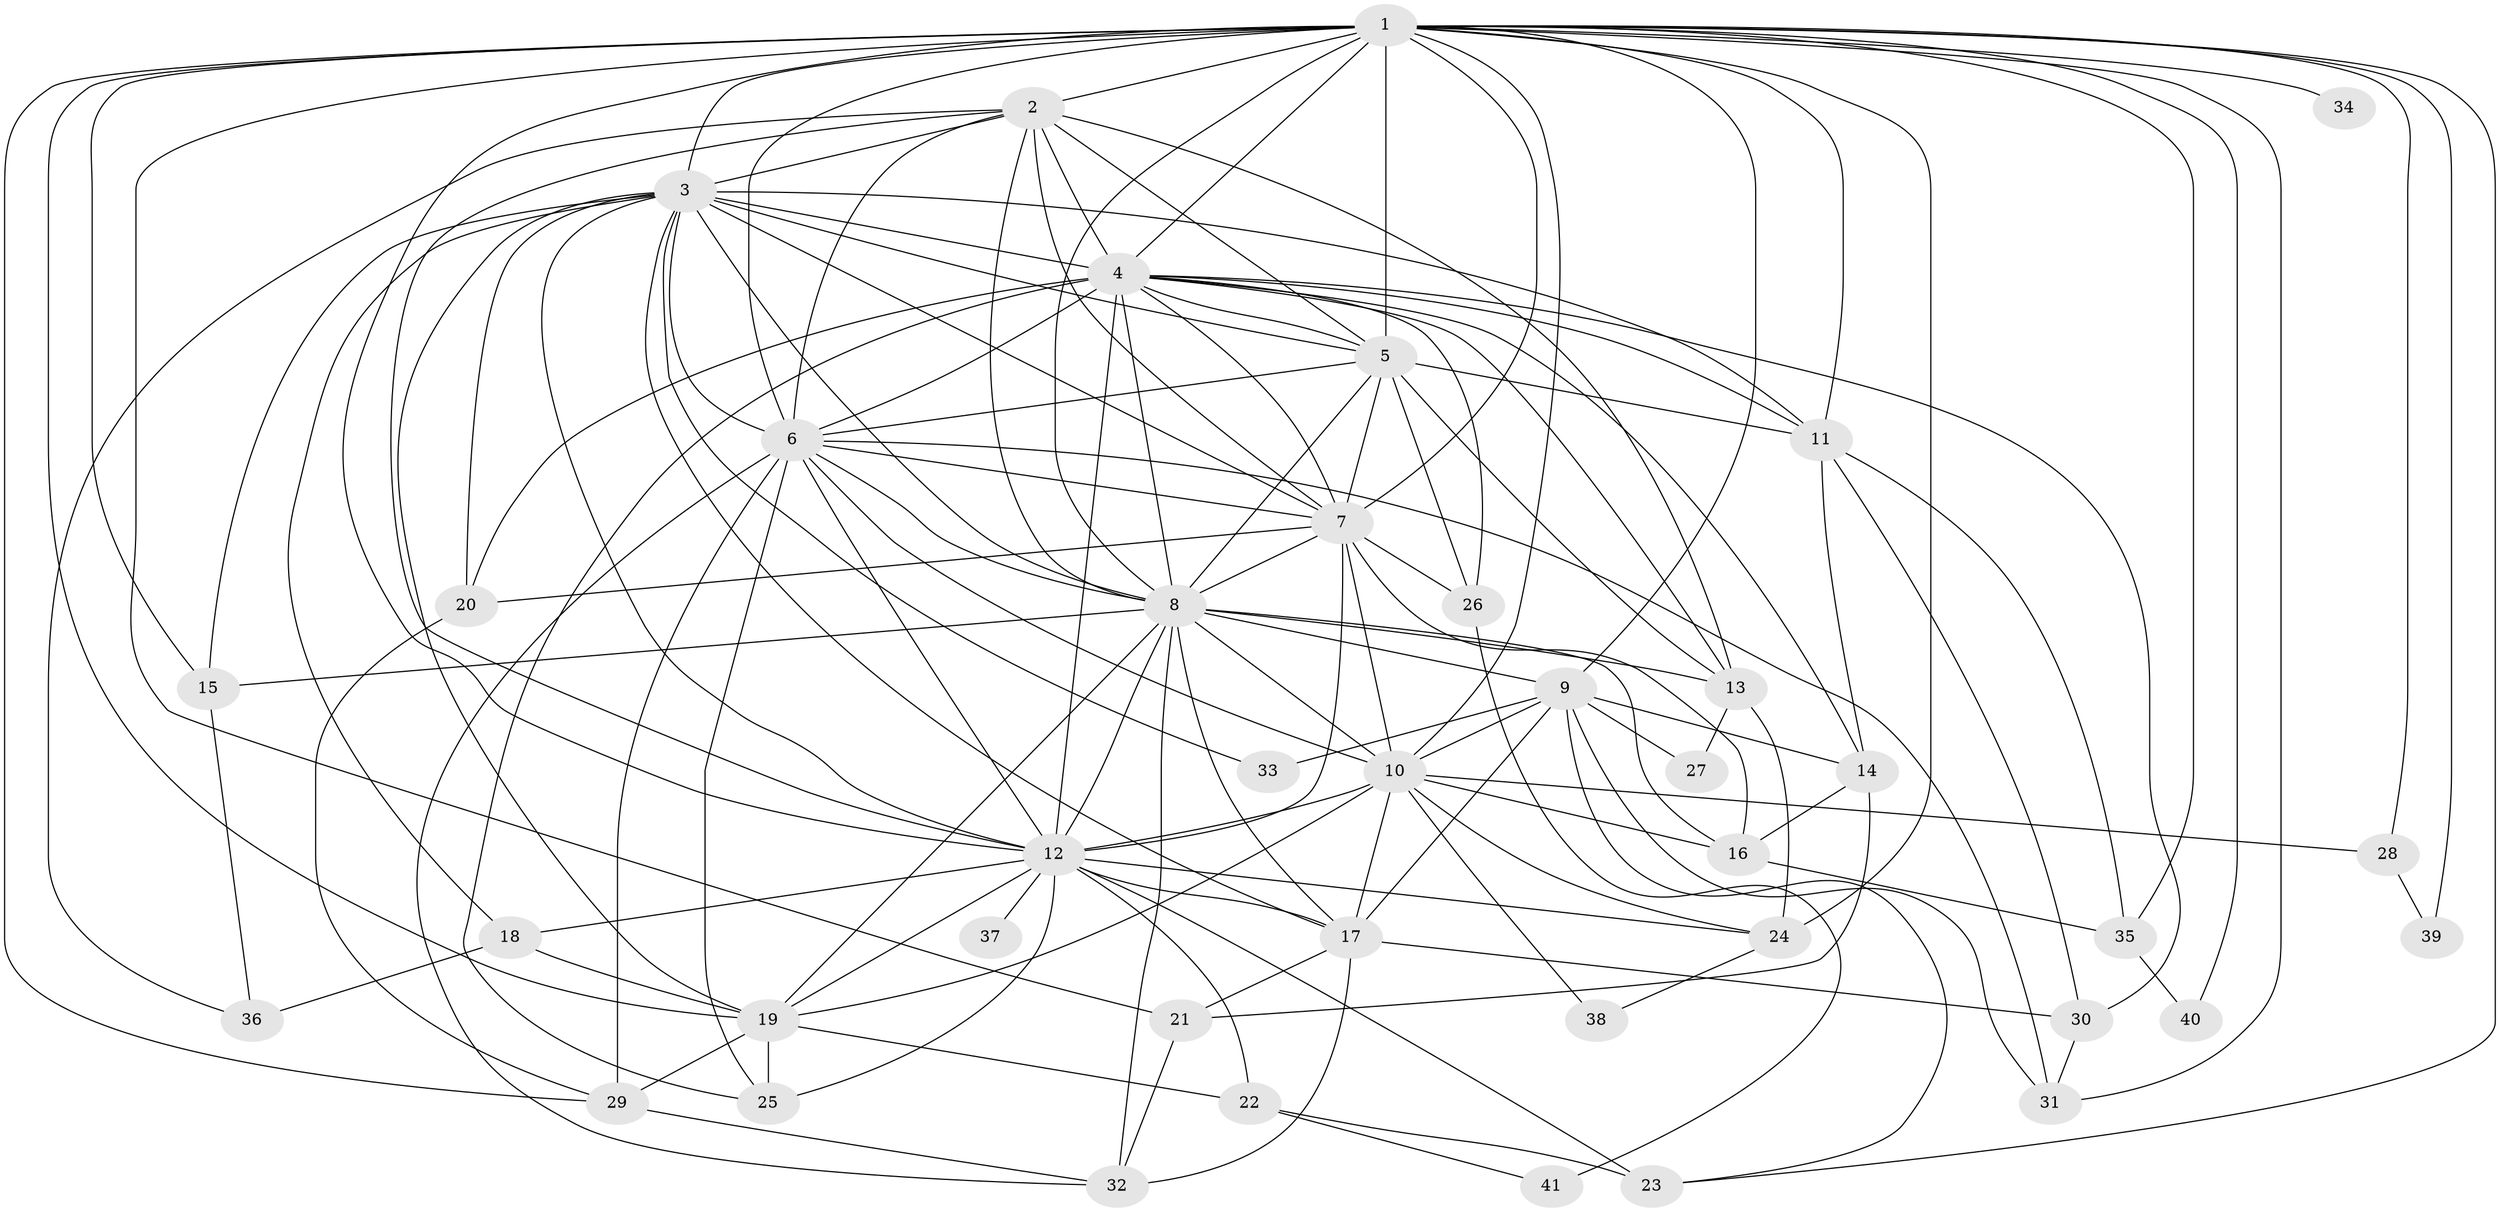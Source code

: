 // original degree distribution, {19: 0.007352941176470588, 15: 0.014705882352941176, 20: 0.014705882352941176, 29: 0.007352941176470588, 24: 0.007352941176470588, 30: 0.007352941176470588, 28: 0.007352941176470588, 33: 0.007352941176470588, 6: 0.022058823529411766, 4: 0.11764705882352941, 2: 0.5220588235294118, 3: 0.19117647058823528, 5: 0.058823529411764705, 9: 0.007352941176470588, 10: 0.007352941176470588}
// Generated by graph-tools (version 1.1) at 2025/49/03/04/25 22:49:29]
// undirected, 41 vertices, 135 edges
graph export_dot {
  node [color=gray90,style=filled];
  1;
  2;
  3;
  4;
  5;
  6;
  7;
  8;
  9;
  10;
  11;
  12;
  13;
  14;
  15;
  16;
  17;
  18;
  19;
  20;
  21;
  22;
  23;
  24;
  25;
  26;
  27;
  28;
  29;
  30;
  31;
  32;
  33;
  34;
  35;
  36;
  37;
  38;
  39;
  40;
  41;
  1 -- 2 [weight=3.0];
  1 -- 3 [weight=2.0];
  1 -- 4 [weight=4.0];
  1 -- 5 [weight=13.0];
  1 -- 6 [weight=3.0];
  1 -- 7 [weight=3.0];
  1 -- 8 [weight=3.0];
  1 -- 9 [weight=4.0];
  1 -- 10 [weight=2.0];
  1 -- 11 [weight=3.0];
  1 -- 12 [weight=3.0];
  1 -- 15 [weight=2.0];
  1 -- 19 [weight=1.0];
  1 -- 21 [weight=1.0];
  1 -- 23 [weight=1.0];
  1 -- 24 [weight=13.0];
  1 -- 28 [weight=1.0];
  1 -- 29 [weight=1.0];
  1 -- 31 [weight=1.0];
  1 -- 34 [weight=1.0];
  1 -- 35 [weight=1.0];
  1 -- 39 [weight=2.0];
  1 -- 40 [weight=1.0];
  2 -- 3 [weight=1.0];
  2 -- 4 [weight=2.0];
  2 -- 5 [weight=2.0];
  2 -- 6 [weight=1.0];
  2 -- 7 [weight=2.0];
  2 -- 8 [weight=2.0];
  2 -- 12 [weight=1.0];
  2 -- 13 [weight=1.0];
  2 -- 36 [weight=1.0];
  3 -- 4 [weight=3.0];
  3 -- 5 [weight=1.0];
  3 -- 6 [weight=1.0];
  3 -- 7 [weight=2.0];
  3 -- 8 [weight=4.0];
  3 -- 11 [weight=1.0];
  3 -- 12 [weight=2.0];
  3 -- 15 [weight=1.0];
  3 -- 17 [weight=1.0];
  3 -- 18 [weight=1.0];
  3 -- 19 [weight=1.0];
  3 -- 20 [weight=1.0];
  3 -- 33 [weight=1.0];
  4 -- 5 [weight=2.0];
  4 -- 6 [weight=3.0];
  4 -- 7 [weight=2.0];
  4 -- 8 [weight=2.0];
  4 -- 11 [weight=2.0];
  4 -- 12 [weight=13.0];
  4 -- 13 [weight=1.0];
  4 -- 14 [weight=1.0];
  4 -- 20 [weight=1.0];
  4 -- 25 [weight=1.0];
  4 -- 26 [weight=1.0];
  4 -- 30 [weight=1.0];
  5 -- 6 [weight=1.0];
  5 -- 7 [weight=1.0];
  5 -- 8 [weight=1.0];
  5 -- 11 [weight=1.0];
  5 -- 13 [weight=1.0];
  5 -- 26 [weight=1.0];
  6 -- 7 [weight=1.0];
  6 -- 8 [weight=1.0];
  6 -- 10 [weight=1.0];
  6 -- 12 [weight=1.0];
  6 -- 25 [weight=1.0];
  6 -- 29 [weight=4.0];
  6 -- 31 [weight=1.0];
  6 -- 32 [weight=1.0];
  7 -- 8 [weight=2.0];
  7 -- 10 [weight=12.0];
  7 -- 12 [weight=1.0];
  7 -- 16 [weight=1.0];
  7 -- 20 [weight=1.0];
  7 -- 26 [weight=2.0];
  8 -- 9 [weight=6.0];
  8 -- 10 [weight=1.0];
  8 -- 12 [weight=2.0];
  8 -- 13 [weight=1.0];
  8 -- 15 [weight=1.0];
  8 -- 16 [weight=2.0];
  8 -- 17 [weight=1.0];
  8 -- 19 [weight=2.0];
  8 -- 32 [weight=1.0];
  9 -- 10 [weight=1.0];
  9 -- 14 [weight=2.0];
  9 -- 17 [weight=1.0];
  9 -- 23 [weight=1.0];
  9 -- 27 [weight=1.0];
  9 -- 31 [weight=1.0];
  9 -- 33 [weight=1.0];
  10 -- 12 [weight=3.0];
  10 -- 16 [weight=1.0];
  10 -- 17 [weight=1.0];
  10 -- 19 [weight=1.0];
  10 -- 24 [weight=1.0];
  10 -- 28 [weight=1.0];
  10 -- 38 [weight=1.0];
  11 -- 14 [weight=1.0];
  11 -- 30 [weight=1.0];
  11 -- 35 [weight=1.0];
  12 -- 17 [weight=1.0];
  12 -- 18 [weight=1.0];
  12 -- 19 [weight=1.0];
  12 -- 22 [weight=1.0];
  12 -- 23 [weight=1.0];
  12 -- 24 [weight=1.0];
  12 -- 25 [weight=2.0];
  12 -- 37 [weight=2.0];
  13 -- 24 [weight=2.0];
  13 -- 27 [weight=1.0];
  14 -- 16 [weight=1.0];
  14 -- 21 [weight=1.0];
  15 -- 36 [weight=1.0];
  16 -- 35 [weight=1.0];
  17 -- 21 [weight=1.0];
  17 -- 30 [weight=1.0];
  17 -- 32 [weight=1.0];
  18 -- 19 [weight=1.0];
  18 -- 36 [weight=2.0];
  19 -- 22 [weight=1.0];
  19 -- 25 [weight=1.0];
  19 -- 29 [weight=1.0];
  20 -- 29 [weight=1.0];
  21 -- 32 [weight=1.0];
  22 -- 23 [weight=1.0];
  22 -- 41 [weight=1.0];
  24 -- 38 [weight=1.0];
  26 -- 41 [weight=1.0];
  28 -- 39 [weight=1.0];
  29 -- 32 [weight=1.0];
  30 -- 31 [weight=1.0];
  35 -- 40 [weight=1.0];
}
